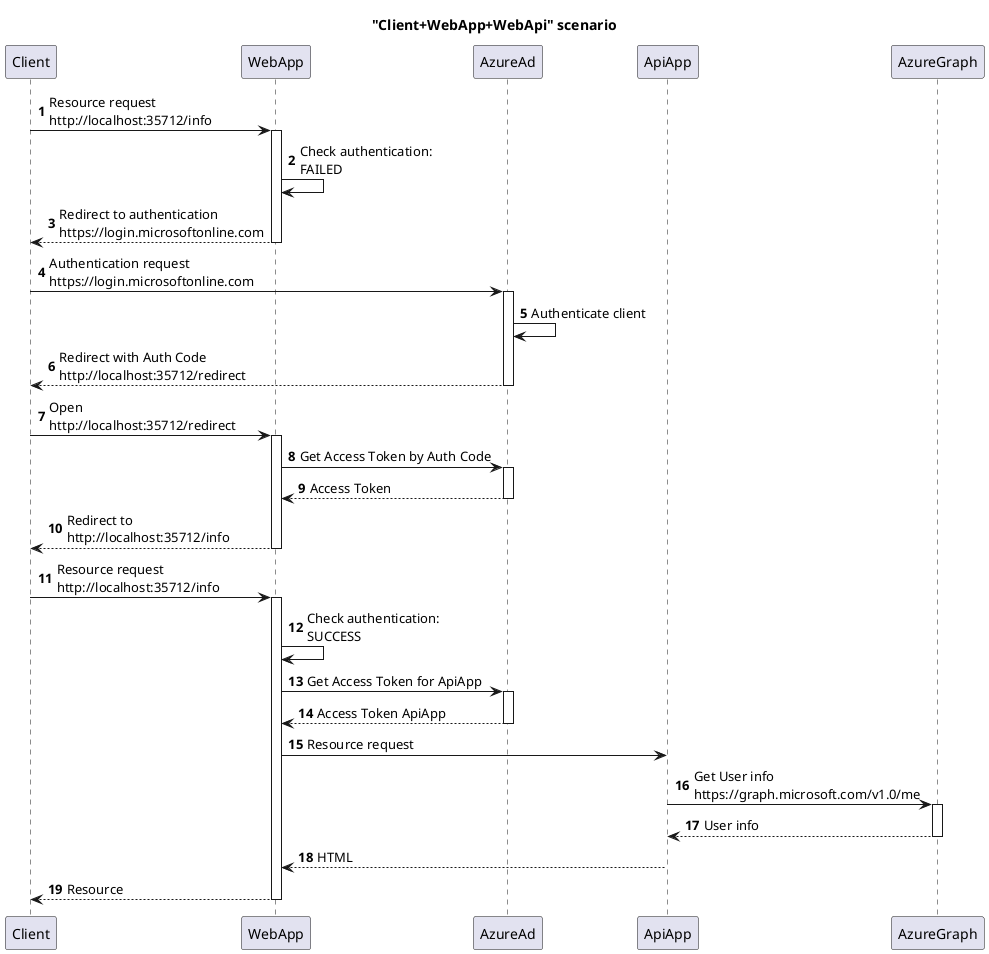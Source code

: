 @startuml

title "Client+WebApp+WebApi" scenario

autonumber

Client -> WebApp: Resource request\nhttp://localhost:35712/info
activate WebApp
WebApp -> WebApp: Check authentication:\nFAILED
Client <-- WebApp: Redirect to authentication\nhttps://login.microsoftonline.com
deactivate WebApp

Client -> AzureAd: Authentication request\nhttps://login.microsoftonline.com
activate AzureAd
AzureAd -> AzureAd: Authenticate client
Client <-- AzureAd: Redirect with Auth Code\nhttp://localhost:35712/redirect
deactivate AzureAd

Client -> WebApp: Open\nhttp://localhost:35712/redirect
activate WebApp
    WebApp -> AzureAd: Get Access Token by Auth Code
    activate AzureAd
    WebApp <-- AzureAd: Access Token
    deactivate AzureAd
Client <-- WebApp: Redirect to\nhttp://localhost:35712/info
deactivate WebApp

Client -> WebApp: Resource request\nhttp://localhost:35712/info
activate WebApp
WebApp -> WebApp: Check authentication:\nSUCCESS
    WebApp -> AzureAd: Get Access Token for ApiApp
    activate AzureAd
    WebApp <-- AzureAd: Access Token ApiApp
    deactivate AzureAd
    WebApp -> ApiApp: Resource request
    ApiApp -> AzureGraph: Get User info\nhttps://graph.microsoft.com/v1.0/me
    activate AzureGraph
    ApiApp <-- AzureGraph: User info
    deactivate AzureGraph
    WebApp <-- ApiApp: HTML
Client <-- WebApp: Resource
deactivate WebApp

@enduml